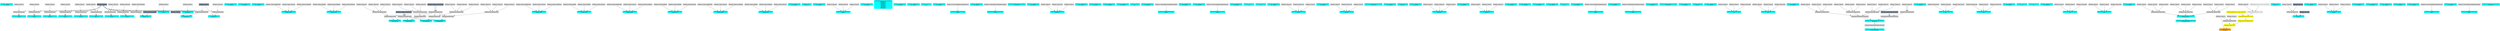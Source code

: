 digraph G {
node0 [shape="box" color="cyan" style="filled" label="VFXValue`1 Boolean (True)
_vfx_enabled_a"]
node1 [shape="box" color="cyan" style="filled" label="VFXExpressionCombine Float2
Count_a"]
node2 [shape="box" color="lightgray" style="filled" label="VFXExpressionMax Float"]
node3 [shape="box" color="lightgray" style="filled" label="VFXValue`1 Float (1)"]
node4 [shape="box" color="lightslategray" style="filled" label="VFXValue`1 Float (0)"]
node5 [shape="box" color="cyan" style="filled" label="VFXExpressionCombine Float2
Delay_a"]
node6 [shape="box" color="lightgray" style="filled" label="VFXExpressionMax Float"]
node7 [shape="box" color="lightgray" style="filled" label="VFXValue`1 Float (0)"]
node8 [shape="box" color="cyan" style="filled" label="VFXValue`1 Boolean (True)
_vfx_enabled_a"]
node9 [shape="box" color="cyan" style="filled" label="VFXExpressionCombine Float2
Count_a"]
node10 [shape="box" color="lightgray" style="filled" label="VFXExpressionMax Float"]
node11 [shape="box" color="lightgray" style="filled" label="VFXValue`1 Float (1)"]
node12 [shape="box" color="cyan" style="filled" label="VFXExpressionCombine Float2
Delay_a"]
node13 [shape="box" color="lightgray" style="filled" label="VFXExpressionMax Float"]
node14 [shape="box" color="lightgray" style="filled" label="VFXValue`1 Float (0)"]
node15 [shape="box" color="cyan" style="filled" label="VFXValue`1 Boolean (True)
_vfx_enabled_a"]
node16 [shape="box" color="cyan" style="filled" label="VFXExpressionCombine Float2
Count_a"]
node17 [shape="box" color="lightgray" style="filled" label="VFXExpressionMax Float"]
node18 [shape="box" color="lightgray" style="filled" label="VFXValue`1 Float (1)"]
node19 [shape="box" color="cyan" style="filled" label="VFXExpressionCombine Float2
Delay_a"]
node20 [shape="box" color="lightgray" style="filled" label="VFXExpressionMax Float"]
node21 [shape="box" color="lightgray" style="filled" label="VFXValue`1 Float (0)"]
node22 [shape="box" color="cyan" style="filled" label="VFXValue`1 Boolean (True)
_vfx_enabled_a"]
node23 [shape="box" color="cyan" style="filled" label="VFXExpressionCombine Float2
Count_a"]
node24 [shape="box" color="lightgray" style="filled" label="VFXExpressionMax Float"]
node25 [shape="box" color="lightgray" style="filled" label="VFXValue`1 Float (10)"]
node26 [shape="box" color="cyan" style="filled" label="VFXExpressionCombine Float2
Delay_a"]
node27 [shape="box" color="lightgray" style="filled" label="VFXExpressionMax Float"]
node28 [shape="box" color="lightgray" style="filled" label="VFXValue`1 Float (0,6)"]
node29 [shape="box" color="cyan" style="filled" label="VFXExpressionCombine Float3
bounds_center"]
node30 [shape="box" color="lightgray" style="filled" label="VFXValue`1 Float (-0,008661509)"]
node31 [shape="box" color="lightgray" style="filled" label="VFXValue`1 Float (1,401422)"]
node32 [shape="box" color="lightgray" style="filled" label="VFXValue`1 Float (-0,01848245)"]
node33 [shape="box" color="cyan" style="filled" label="VFXExpressionCombine Float3
bounds_size"]
node34 [shape="box" color="lightgray" style="filled" label="VFXValue`1 Float (3,004998)"]
node35 [shape="box" color="lightgray" style="filled" label="VFXValue`1 Float (3,960069)"]
node36 [shape="box" color="lightgray" style="filled" label="VFXValue`1 Float (3,060745)"]
node37 [shape="box" color="cyan" style="filled" label="VFXExpressionMin Float3
boundsPadding"]
node38 [shape="box" color="lightgray" style="filled" label="VFXExpressionMax Float3"]
node39 [shape="box" color="lightgray" style="filled" label="VFXExpressionCombine Float3"]
node40 [shape="box" color="lightgray" style="filled" label="VFXValue`1 Float (0,5)"]
node41 [shape="box" color="lightgray" style="filled" label="VFXValue`1 Float (0,5)"]
node42 [shape="box" color="lightgray" style="filled" label="VFXValue`1 Float (0,5)"]
node43 [shape="box" color="lightgray" style="filled" label="VFXExpressionCombine Float3"]
node44 [shape="box" color="lightslategray" style="filled" label="VFXValue`1 Float (-1,701412E+38)"]
node45 [shape="box" color="lightgray" style="filled" label="VFXExpressionCombine Float3"]
node46 [shape="box" color="lightslategray" style="filled" label="VFXValue`1 Float (1,701412E+38)"]
node47 [shape="box" color="cyan" style="filled" label="VFXExpressionCombine Float3
bounds_center"]
node48 [shape="box" color="lightgray" style="filled" label="VFXValue`1 Float (-0,008661509)"]
node49 [shape="box" color="lightgray" style="filled" label="VFXValue`1 Float (1,401422)"]
node50 [shape="box" color="lightgray" style="filled" label="VFXValue`1 Float (-0,01848245)"]
node51 [shape="box" color="cyan" style="filled" label="VFXExpressionCombine Float3
bounds_size"]
node52 [shape="box" color="lightgray" style="filled" label="VFXValue`1 Float (3,004998)"]
node53 [shape="box" color="lightgray" style="filled" label="VFXValue`1 Float (3,960069)"]
node54 [shape="box" color="lightgray" style="filled" label="VFXValue`1 Float (3,060745)"]
node55 [shape="box" color="cyan" style="filled" label="VFXExpressionMin Float3
boundsPadding"]
node56 [shape="box" color="lightgray" style="filled" label="VFXExpressionMax Float3"]
node57 [shape="box" color="lightgray" style="filled" label="VFXExpressionCombine Float3"]
node58 [shape="box" color="lightgray" style="filled" label="VFXValue`1 Float (0,5)"]
node59 [shape="box" color="lightgray" style="filled" label="VFXValue`1 Float (0,5)"]
node60 [shape="box" color="lightgray" style="filled" label="VFXValue`1 Float (0,5)"]
node61 [shape="box" color="cyan" style="filled" label="VFXExpressionCombine Float3
bounds_center"]
node62 [shape="box" color="lightgray" style="filled" label="VFXValue`1 Float (-0,008661509)"]
node63 [shape="box" color="lightgray" style="filled" label="VFXValue`1 Float (1,401422)"]
node64 [shape="box" color="lightgray" style="filled" label="VFXValue`1 Float (-0,01848245)"]
node65 [shape="box" color="cyan" style="filled" label="VFXExpressionCombine Float3
bounds_size"]
node66 [shape="box" color="lightgray" style="filled" label="VFXValue`1 Float (3,004998)"]
node67 [shape="box" color="lightgray" style="filled" label="VFXValue`1 Float (3,960069)"]
node68 [shape="box" color="lightgray" style="filled" label="VFXValue`1 Float (3,060745)"]
node69 [shape="box" color="cyan" style="filled" label="VFXExpressionMin Float3
boundsPadding"]
node70 [shape="box" color="lightgray" style="filled" label="VFXExpressionMax Float3"]
node71 [shape="box" color="lightgray" style="filled" label="VFXExpressionCombine Float3"]
node72 [shape="box" color="lightgray" style="filled" label="VFXValue`1 Float (0,5)"]
node73 [shape="box" color="lightgray" style="filled" label="VFXValue`1 Float (0,5)"]
node74 [shape="box" color="lightgray" style="filled" label="VFXValue`1 Float (0,5)"]
node75 [shape="box" color="cyan" style="filled" label="VFXExpressionCombine Float3
bounds_center"]
node76 [shape="box" color="lightgray" style="filled" label="VFXValue`1 Float (-0,008661509)"]
node77 [shape="box" color="lightgray" style="filled" label="VFXValue`1 Float (1,401422)"]
node78 [shape="box" color="lightgray" style="filled" label="VFXValue`1 Float (-0,01848245)"]
node79 [shape="box" color="cyan" style="filled" label="VFXExpressionCombine Float3
bounds_size"]
node80 [shape="box" color="lightgray" style="filled" label="VFXValue`1 Float (3,004998)"]
node81 [shape="box" color="lightgray" style="filled" label="VFXValue`1 Float (3,960069)"]
node82 [shape="box" color="lightgray" style="filled" label="VFXValue`1 Float (3,060745)"]
node83 [shape="box" color="cyan" style="filled" label="VFXExpressionMin Float3
boundsPadding"]
node84 [shape="box" color="lightgray" style="filled" label="VFXExpressionMax Float3"]
node85 [shape="box" color="lightgray" style="filled" label="VFXExpressionCombine Float3"]
node86 [shape="box" color="lightgray" style="filled" label="VFXValue`1 Float (0,5)"]
node87 [shape="box" color="lightgray" style="filled" label="VFXValue`1 Float (0,5)"]
node88 [shape="box" color="lightgray" style="filled" label="VFXValue`1 Float (0,5)"]
node89 [shape="box" color="cyan" style="filled" label="VFXValue`1 Boolean (True)
_vfx_enabled_a"]
node90 [shape="box" color="cyan" style="filled" label="VFXValue`1 Float (1)
Lifetime_a"]
node91 [shape="box" color="cyan" style="filled" label="VFXValue`1 Boolean (True)
_vfx_enabled_b"]
node92 [shape="box" color="cyan" style="filled" label="VFXExpressionCombine Float3
Angle_b"]
node93 [shape="box" color="lightgray" style="filled" label="VFXValue`1 Float (90)"]
node94 [shape="box" color="lightgray" style="filled" label="VFXValue`1 Float (0)"]
node95 [shape="box" color="lightgray" style="filled" label="VFXValue`1 Float (0)"]
node96 [shape="box" color="cyan" style="filled" label="VFXValue`1 Boolean (True)
_vfx_enabled_a"]
node97 [shape="box" color="cyan" style="filled" label="VFXBuiltInExpression Float (DeltaTime)
deltaTime_a
deltaTime_b
deltaTime_c
deltaTime_c
deltaTime_d
deltaTime_a
deltaTime_c
deltaTime_d"]
node98 [shape="box" color="cyan" style="filled" label="VFXValue`1 Boolean (True)
_vfx_enabled_b"]
node99 [shape="box" color="cyan" style="filled" label="VFXValue`1 Boolean (True)
_vfx_enabled_a"]
node100 [shape="box" color="cyan" style="filled" label="VFXValue`1 Float (7,5)
Size_a"]
node101 [shape="box" color="cyan" style="filled" label="VFXValue`1 Boolean (True)
_vfx_enabled_b"]
node102 [shape="box" color="cyan" style="filled" label="VFXExpressionBakeCurve Float4
Size_b"]
node103 [shape="box" color="lightgray" style="filled" label="VFXValue`1 Curve (UnityEngine.AnimationCurve)"]
node104 [shape="box" color="cyan" style="filled" label="VFXValue`1 Boolean (True)
_vfx_enabled_c"]
node105 [shape="box" color="cyan" style="filled" label="VFXExpressionBakeGradient Float3
Color_c"]
node106 [shape="box" color="lightgray" style="filled" label="VFXValue`1 ColorGradient (UnityEngine.Gradient)"]
node107 [shape="box" color="cyan" style="filled" label="VFXTexture2DValue Texture2D (58676)
mainTexture"]
node108 [shape="box" color="cyan" style="filled" label="VFXValue`1 Boolean (True)
_vfx_enabled_a"]
node109 [shape="box" color="cyan" style="filled" label="VFXExpressionCombine Float3
Velocity_a"]
node110 [shape="box" color="lightgray" style="filled" label="VFXValue`1 Float (0)"]
node111 [shape="box" color="lightgray" style="filled" label="VFXValue`1 Float (0,01)"]
node112 [shape="box" color="lightgray" style="filled" label="VFXValue`1 Float (0)"]
node113 [shape="box" color="cyan" style="filled" label="VFXValue`1 Boolean (True)
_vfx_enabled_b"]
node114 [shape="box" color="cyan" style="filled" label="VFXValue`1 Boolean (True)
_vfx_enabled_c"]
node115 [shape="box" color="cyan" style="filled" label="VFXValue`1 Boolean (True)
_vfx_enabled_d"]
node116 [shape="box" color="cyan" style="filled" label="VFXValue`1 Boolean (True)
_vfx_enabled_a"]
node117 [shape="box" color="cyan" style="filled" label="VFXValue`1 Float (3)
Size_a"]
node118 [shape="box" color="cyan" style="filled" label="VFXValue`1 Boolean (True)
_vfx_enabled_b"]
node119 [shape="box" color="cyan" style="filled" label="VFXExpressionBakeGradient Float3
Color_b"]
node120 [shape="box" color="lightgray" style="filled" label="VFXValue`1 ColorGradient (UnityEngine.Gradient)"]
node121 [shape="box" color="cyan" style="filled" label="VFXValue`1 Boolean (True)
_vfx_enabled_c"]
node122 [shape="box" color="cyan" style="filled" label="VFXValue`1 Boolean (True)
_vfx_enabled_d"]
node123 [shape="box" color="cyan" style="filled" label="VFXExpressionBakeCurve Float4
Size_d"]
node124 [shape="box" color="lightgray" style="filled" label="VFXValue`1 Curve (UnityEngine.AnimationCurve)"]
node125 [shape="box" color="cyan" style="filled" label="VFXValue`1 Boolean (True)
_vfx_enabled_e"]
node126 [shape="box" color="cyan" style="filled" label="VFXValue`1 Float (0,1)
A_e"]
node127 [shape="box" color="cyan" style="filled" label="VFXValue`1 Float (0,2)
B_e"]
node128 [shape="box" color="cyan" style="filled" label="VFXValue`1 Boolean (True)
_vfx_enabled_f"]
node129 [shape="box" color="cyan" style="filled" label="VFXExpressionCombine Float3
Scale_f"]
node130 [shape="box" color="lightgray" style="filled" label="VFXValue`1 Float (1,9)"]
node131 [shape="box" color="lightgray" style="filled" label="VFXValue`1 Float (1,52)"]
node132 [shape="box" color="lightgray" style="filled" label="VFXValue`1 Float (1)"]
node133 [shape="box" color="cyan" style="filled" label="VFXValue`1 Boolean (True)
_vfx_enabled_g"]
node134 [shape="box" color="cyan" style="filled" label="VFXExpressionCombine Float3
Pivot_g"]
node135 [shape="box" color="lightgray" style="filled" label="VFXValue`1 Float (0)"]
node136 [shape="box" color="lightgray" style="filled" label="VFXValue`1 Float (-0,3)"]
node137 [shape="box" color="lightgray" style="filled" label="VFXValue`1 Float (0)"]
node138 [shape="box" color="cyan" style="filled" label="VFXTexture2DValue Texture2D (59038)
mainTexture"]
node139 [shape="box" color="cyan" style="filled" label="VFXValue`1 Boolean (True)
_vfx_enabled_a"]
node140 [shape="box" color="cyan" style="filled" label="VFXValue`1 Float (0,8)
Lifetime_a"]
node141 [shape="box" color="cyan" style="filled" label="VFXValue`1 Boolean (True)
_vfx_enabled_a"]
node142 [shape="box" color="cyan" style="filled" label="VFXExpressionCombine Float3
Velocity_a"]
node143 [shape="box" color="lightgray" style="filled" label="VFXValue`1 Float (0)"]
node144 [shape="box" color="lightgray" style="filled" label="VFXValue`1 Float (0,2)"]
node145 [shape="box" color="lightgray" style="filled" label="VFXValue`1 Float (0)"]
node146 [shape="box" color="cyan" style="filled" label="VFXValue`1 Boolean (True)
_vfx_enabled_b"]
node147 [shape="box" color="cyan" style="filled" label="VFXExpressionCombine Float3
Angle_b"]
node148 [shape="box" color="lightgray" style="filled" label="VFXValue`1 Float (0)"]
node149 [shape="box" color="lightgray" style="filled" label="VFXValue`1 Float (0)"]
node150 [shape="box" color="lightgray" style="filled" label="VFXValue`1 Float (0,7)"]
node151 [shape="box" color="cyan" style="filled" label="VFXValue`1 Boolean (True)
_vfx_enabled_c"]
node152 [shape="box" color="cyan" style="filled" label="VFXValue`1 Boolean (True)
_vfx_enabled_d"]
node153 [shape="box" color="cyan" style="filled" label="VFXValue`1 Boolean (True)
_vfx_enabled_e"]
node154 [shape="box" color="cyan" style="filled" label="VFXValue`1 Boolean (True)
_vfx_enabled_a"]
node155 [shape="box" color="cyan" style="filled" label="VFXValue`1 Float (1)
Size_a"]
node156 [shape="box" color="cyan" style="filled" label="VFXValue`1 Boolean (True)
_vfx_enabled_b"]
node157 [shape="box" color="cyan" style="filled" label="VFXExpressionBakeCurve Float4
Size_b"]
node158 [shape="box" color="lightgray" style="filled" label="VFXValue`1 Curve (UnityEngine.AnimationCurve)"]
node159 [shape="box" color="cyan" style="filled" label="VFXValue`1 Boolean (True)
_vfx_enabled_c"]
node160 [shape="box" color="cyan" style="filled" label="VFXExpressionBakeGradient Float3
Color_c"]
node161 [shape="box" color="lightgray" style="filled" label="VFXValue`1 ColorGradient (UnityEngine.Gradient)"]
node162 [shape="box" color="cyan" style="filled" label="VFXValue`1 Boolean (True)
_vfx_enabled_d"]
node163 [shape="box" color="cyan" style="filled" label="VFXTexture2DValue Texture2D (43492)
mainTexture"]
node164 [shape="box" color="cyan" style="filled" label="VFXValue`1 Boolean (True)
_vfx_enabled_a"]
node165 [shape="box" color="cyan" style="filled" label="VFXValue`1 Float (0,8)
Lifetime_a"]
node166 [shape="box" color="cyan" style="filled" label="VFXValue`1 Boolean (True)
_vfx_enabled_b"]
node167 [shape="box" color="cyan" style="filled" label="VFXExpressionCombine Float3
A_b"]
node168 [shape="box" color="lightgray" style="filled" label="VFXValue`1 Float (0)"]
node169 [shape="box" color="lightgray" style="filled" label="VFXValue`1 Float (0)"]
node170 [shape="box" color="lightgray" style="filled" label="VFXValue`1 Float (360)"]
node171 [shape="box" color="cyan" style="filled" label="VFXExpressionCombine Float3
B_b"]
node172 [shape="box" color="lightgray" style="filled" label="VFXValue`1 Float (0)"]
node173 [shape="box" color="lightgray" style="filled" label="VFXValue`1 Float (0)"]
node174 [shape="box" color="lightgray" style="filled" label="VFXValue`1 Float (-360)"]
node175 [shape="box" color="cyan" style="filled" label="VFXValue`1 Boolean (True)
_vfx_enabled_a"]
node176 [shape="box" color="cyan" style="filled" label="VFXExpressionMin Float
arcSphere_arc_a"]
node177 [shape="box" color="lightgray" style="filled" label="VFXExpressionMax Float"]
node178 [shape="box" color="lightgray" style="filled" label="VFXValue`1 Float (6,283185)"]
node179 [shape="box" color="lightslategray" style="filled" label="VFXValue`1 Float (6,283185)"]
node180 [shape="box" color="cyan" style="filled" label="VFXExpressionTransformMatrix Matrix4x4
transform_a"]
node181 [shape="box" color="lightgray" style="filled" label="VFXExpressionTRSToMatrix Matrix4x4"]
node182 [shape="box" color="lightgray" style="filled" label="VFXExpressionCombine Float3"]
node183 [shape="box" color="lightgray" style="filled" label="VFXValue`1 Float (0)"]
node184 [shape="box" color="lightgray" style="filled" label="VFXValue`1 Float (1)"]
node185 [shape="box" color="lightgray" style="filled" label="VFXValue`1 Float (0)"]
node186 [shape="box" color="lightgray" style="filled" label="VFXExpressionCombine Float3"]
node187 [shape="box" color="lightgray" style="filled" label="VFXValue`1 Float (0)"]
node188 [shape="box" color="lightgray" style="filled" label="VFXValue`1 Float (0)"]
node189 [shape="box" color="lightgray" style="filled" label="VFXValue`1 Float (0)"]
node190 [shape="box" color="lightgray" style="filled" label="VFXExpressionCombine Float3"]
node191 [shape="box" color="lightgray" style="filled" label="VFXValue`1 Float (1)"]
node192 [shape="box" color="lightgray" style="filled" label="VFXValue`1 Float (1,2)"]
node193 [shape="box" color="lightgray" style="filled" label="VFXValue`1 Float (1,2)"]
node194 [shape="box" color="lightgray" style="filled" label="VFXExpressionTRSToMatrix Matrix4x4"]
node195 [shape="box" color="lightslategray" style="filled" label="VFXValue`1 Float3 ((0.00, 0.00, 0.00))"]
node196 [shape="box" color="lightgray" style="filled" label="VFXExpressionCombine Float3"]
node197 [shape="box" color="lightgray" style="filled" label="VFXValue`1 Float (0,7)"]
node198 [shape="box" color="cyan" style="filled" label="VFXExpressionTransposeMatrix Matrix4x4
inverseTranspose_a"]
node199 [shape="box" color="lightgray" style="filled" label="VFXExpressionInverseTRSMatrix Matrix4x4"]
node200 [shape="box" color="cyan" style="filled" label="VFXExpressionPow Float
volumeFactor_a"]
node201 [shape="box" color="lightgray" style="filled" label="VFXExpressionSubtract Float"]
node202 [shape="box" color="lightslategray" style="filled" label="VFXValue`1 Float (1)"]
node203 [shape="box" color="lightslategray" style="filled" label="VFXValue`1 Float (3)"]
node204 [shape="box" color="cyan" style="filled" label="VFXValue`1 Boolean (True)
_vfx_enabled_b"]
node205 [shape="box" color="cyan" style="filled" label="VFXExpressionCombine Float3
A_b"]
node206 [shape="box" color="lightgray" style="filled" label="VFXValue`1 Float (-0,333)"]
node207 [shape="box" color="lightgray" style="filled" label="VFXValue`1 Float (0,2)"]
node208 [shape="box" color="lightgray" style="filled" label="VFXValue`1 Float (-0,333)"]
node209 [shape="box" color="cyan" style="filled" label="VFXExpressionCombine Float3
B_b"]
node210 [shape="box" color="lightgray" style="filled" label="VFXValue`1 Float (0,333)"]
node211 [shape="box" color="lightgray" style="filled" label="VFXValue`1 Float (1)"]
node212 [shape="box" color="lightgray" style="filled" label="VFXValue`1 Float (0,333)"]
node213 [shape="box" color="cyan" style="filled" label="VFXValue`1 Boolean (True)
_vfx_enabled_c"]
node214 [shape="box" color="cyan" style="filled" label="VFXValue`1 Float (0,8)
A_c"]
node215 [shape="box" color="cyan" style="filled" label="VFXValue`1 Float (1,6)
B_c"]
node216 [shape="box" color="cyan" style="filled" label="VFXValue`1 Boolean (True)
_vfx_enabled_d"]
node217 [shape="box" color="cyan" style="filled" label="VFXExpressionCombine Float3
A_d"]
node218 [shape="box" color="lightgray" style="filled" label="VFXValue`1 Float (0)"]
node219 [shape="box" color="lightgray" style="filled" label="VFXValue`1 Float (0)"]
node220 [shape="box" color="lightgray" style="filled" label="VFXValue`1 Float (360)"]
node221 [shape="box" color="cyan" style="filled" label="VFXExpressionCombine Float3
B_d"]
node222 [shape="box" color="lightgray" style="filled" label="VFXValue`1 Float (0)"]
node223 [shape="box" color="lightgray" style="filled" label="VFXValue`1 Float (0)"]
node224 [shape="box" color="lightgray" style="filled" label="VFXValue`1 Float (-360)"]
node225 [shape="box" color="cyan" style="filled" label="VFXValue`1 Boolean (True)
_vfx_enabled_a"]
node226 [shape="box" color="cyan" style="filled" label="VFXExpressionInverseTRSMatrix Matrix4x4
InvFieldTransform_a"]
node227 [shape="box" color="cyan" style="filled" label="VFXExpressionTRSToMatrix Matrix4x4
FieldTransform_a"]
node228 [shape="box" color="lightgray" style="filled" label="VFXExpressionCombine Float3"]
node229 [shape="box" color="lightgray" style="filled" label="VFXValue`1 Float (0)"]
node230 [shape="box" color="lightgray" style="filled" label="VFXValue`1 Float (0)"]
node231 [shape="box" color="lightgray" style="filled" label="VFXValue`1 Float (0)"]
node232 [shape="box" color="lightgray" style="filled" label="VFXExpressionCombine Float3"]
node233 [shape="box" color="lightgray" style="filled" label="VFXValue`1 Float (0)"]
node234 [shape="box" color="lightgray" style="filled" label="VFXValue`1 Float (0)"]
node235 [shape="box" color="lightgray" style="filled" label="VFXValue`1 Float (0)"]
node236 [shape="box" color="lightgray" style="filled" label="VFXExpressionCombine Float3"]
node237 [shape="box" color="lightgray" style="filled" label="VFXValue`1 Float (1)"]
node238 [shape="box" color="lightgray" style="filled" label="VFXValue`1 Float (1)"]
node239 [shape="box" color="lightgray" style="filled" label="VFXValue`1 Float (1)"]
node240 [shape="box" color="orange" style="filled" label="VFXExpressionAdd Float
Intensity_a"]
node241 [shape="box" color="lightgray" style="filled" label="VFXValue`1 Float (1)"]
node242 [shape="box" color="yellow" style="filled" label="VFXExpressionMul Float"]
node243 [shape="box" color="yellow" style="filled" label="VFXExpressionFixedRandom Float"]
node244 [shape="box" color="yellow" style="filled" label="VFXExpressionBitwiseXor Uint32"]
node245 [shape="box" color="yellow" style="filled" label="VFXAttributeExpression Uint32 (particleId)"]
node246 [shape="box" label="VFXExpressionBitwiseXor Uint32"]
node247 [shape="box" color="lightgray" style="filled" label="VFXValue`1 Uint32 (0)"]
node248 [shape="box" label="VFXBuiltInExpression Uint32 (SystemSeed)"]
node249 [shape="box" color="lightgray" style="filled" label="VFXExpressionSubtract Float"]
node250 [shape="box" color="lightgray" style="filled" label="VFXValue`1 Float (3)"]
node251 [shape="box" color="cyan" style="filled" label="VFXExpressionMax Float
Drag_a"]
node252 [shape="box" color="lightgray" style="filled" label="VFXValue`1 Float (1)"]
node253 [shape="box" color="cyan" style="filled" label="VFXValue`1 Float (1)
frequency_a"]
node254 [shape="box" color="cyan" style="filled" label="VFXExpressionMin Int32
octaves_a"]
node255 [shape="box" color="lightgray" style="filled" label="VFXExpressionMax Int32"]
node256 [shape="box" color="lightgray" style="filled" label="VFXValue`1 Int32 (1)"]
node257 [shape="box" color="lightslategray" style="filled" label="VFXValue`1 Int32 (1)"]
node258 [shape="box" color="lightslategray" style="filled" label="VFXValue`1 Int32 (8)"]
node259 [shape="box" color="cyan" style="filled" label="VFXExpressionMin Float
roughness_a"]
node260 [shape="box" color="lightgray" style="filled" label="VFXExpressionMax Float"]
node261 [shape="box" color="lightgray" style="filled" label="VFXValue`1 Float (0,5)"]
node262 [shape="box" color="cyan" style="filled" label="VFXExpressionMax Float
lacunarity_a"]
node263 [shape="box" color="lightgray" style="filled" label="VFXValue`1 Float (2)"]
node264 [shape="box" color="cyan" style="filled" label="VFXValue`1 Boolean (True)
_vfx_enabled_b"]
node265 [shape="box" color="cyan" style="filled" label="VFXExpressionCombine Float3
Angle_b"]
node266 [shape="box" color="lightgray" style="filled" label="VFXValue`1 Float (0)"]
node267 [shape="box" color="lightgray" style="filled" label="VFXValue`1 Float (0)"]
node268 [shape="box" color="lightgray" style="filled" label="VFXValue`1 Float (0,5)"]
node269 [shape="box" color="cyan" style="filled" label="VFXValue`1 Boolean (True)
_vfx_enabled_c"]
node270 [shape="box" color="cyan" style="filled" label="VFXValue`1 Boolean (True)
_vfx_enabled_d"]
node271 [shape="box" color="cyan" style="filled" label="VFXValue`1 Boolean (True)
_vfx_enabled_e"]
node272 [shape="box" color="cyan" style="filled" label="VFXValue`1 Boolean (True)
_vfx_enabled_a"]
node273 [shape="box" color="cyan" style="filled" label="VFXValue`1 Boolean (True)
_vfx_enabled_b"]
node274 [shape="box" color="cyan" style="filled" label="VFXExpressionBakeCurve Float4
Size_b"]
node275 [shape="box" color="lightgray" style="filled" label="VFXValue`1 Curve (UnityEngine.AnimationCurve)"]
node276 [shape="box" color="cyan" style="filled" label="VFXValue`1 Boolean (True)
_vfx_enabled_c"]
node277 [shape="box" color="cyan" style="filled" label="VFXExpressionBakeGradient Float3
Color_c"]
node278 [shape="box" color="lightgray" style="filled" label="VFXValue`1 ColorGradient (UnityEngine.Gradient)"]
node279 [shape="box" color="cyan" style="filled" label="VFXTexture2DValue Texture2D (43492)
mainTexture"]
node2 -> node1 [headlabel="0"]
node2 -> node1 [headlabel="1"]
node3 -> node2 [headlabel="0"]
node4 -> node2 [headlabel="1"]
node6 -> node5 [headlabel="0"]
node6 -> node5 [headlabel="1"]
node7 -> node6 [headlabel="0"]
node4 -> node6 [headlabel="1"]
node10 -> node9 [headlabel="0"]
node10 -> node9 [headlabel="1"]
node11 -> node10 [headlabel="0"]
node4 -> node10 [headlabel="1"]
node13 -> node12 [headlabel="0"]
node13 -> node12 [headlabel="1"]
node14 -> node13 [headlabel="0"]
node4 -> node13 [headlabel="1"]
node17 -> node16 [headlabel="0"]
node17 -> node16 [headlabel="1"]
node18 -> node17 [headlabel="0"]
node4 -> node17 [headlabel="1"]
node20 -> node19 [headlabel="0"]
node20 -> node19 [headlabel="1"]
node21 -> node20 [headlabel="0"]
node4 -> node20 [headlabel="1"]
node24 -> node23 [headlabel="0"]
node24 -> node23 [headlabel="1"]
node25 -> node24 [headlabel="0"]
node4 -> node24 [headlabel="1"]
node27 -> node26 [headlabel="0"]
node27 -> node26 [headlabel="1"]
node28 -> node27 [headlabel="0"]
node4 -> node27 [headlabel="1"]
node30 -> node29 [headlabel="0"]
node31 -> node29 [headlabel="1"]
node32 -> node29 [headlabel="2"]
node34 -> node33 [headlabel="0"]
node35 -> node33 [headlabel="1"]
node36 -> node33 [headlabel="2"]
node38 -> node37 [headlabel="0"]
node45 -> node37 [headlabel="1"]
node39 -> node38 [headlabel="0"]
node43 -> node38 [headlabel="1"]
node40 -> node39 [headlabel="0"]
node41 -> node39 [headlabel="1"]
node42 -> node39 [headlabel="2"]
node44 -> node43 [headlabel="0"]
node44 -> node43 [headlabel="1"]
node44 -> node43 [headlabel="2"]
node46 -> node45 [headlabel="0"]
node46 -> node45 [headlabel="1"]
node46 -> node45 [headlabel="2"]
node48 -> node47 [headlabel="0"]
node49 -> node47 [headlabel="1"]
node50 -> node47 [headlabel="2"]
node52 -> node51 [headlabel="0"]
node53 -> node51 [headlabel="1"]
node54 -> node51 [headlabel="2"]
node56 -> node55 [headlabel="0"]
node45 -> node55 [headlabel="1"]
node57 -> node56 [headlabel="0"]
node43 -> node56 [headlabel="1"]
node58 -> node57 [headlabel="0"]
node59 -> node57 [headlabel="1"]
node60 -> node57 [headlabel="2"]
node62 -> node61 [headlabel="0"]
node63 -> node61 [headlabel="1"]
node64 -> node61 [headlabel="2"]
node66 -> node65 [headlabel="0"]
node67 -> node65 [headlabel="1"]
node68 -> node65 [headlabel="2"]
node70 -> node69 [headlabel="0"]
node45 -> node69 [headlabel="1"]
node71 -> node70 [headlabel="0"]
node43 -> node70 [headlabel="1"]
node72 -> node71 [headlabel="0"]
node73 -> node71 [headlabel="1"]
node74 -> node71 [headlabel="2"]
node76 -> node75 [headlabel="0"]
node77 -> node75 [headlabel="1"]
node78 -> node75 [headlabel="2"]
node80 -> node79 [headlabel="0"]
node81 -> node79 [headlabel="1"]
node82 -> node79 [headlabel="2"]
node84 -> node83 [headlabel="0"]
node45 -> node83 [headlabel="1"]
node85 -> node84 [headlabel="0"]
node43 -> node84 [headlabel="1"]
node86 -> node85 [headlabel="0"]
node87 -> node85 [headlabel="1"]
node88 -> node85 [headlabel="2"]
node93 -> node92 [headlabel="0"]
node94 -> node92 [headlabel="1"]
node95 -> node92 [headlabel="2"]
node103 -> node102 
node106 -> node105 
node110 -> node109 [headlabel="0"]
node111 -> node109 [headlabel="1"]
node112 -> node109 [headlabel="2"]
node120 -> node119 
node124 -> node123 
node130 -> node129 [headlabel="0"]
node131 -> node129 [headlabel="1"]
node132 -> node129 [headlabel="2"]
node135 -> node134 [headlabel="0"]
node136 -> node134 [headlabel="1"]
node137 -> node134 [headlabel="2"]
node143 -> node142 [headlabel="0"]
node144 -> node142 [headlabel="1"]
node145 -> node142 [headlabel="2"]
node148 -> node147 [headlabel="0"]
node149 -> node147 [headlabel="1"]
node150 -> node147 [headlabel="2"]
node158 -> node157 
node161 -> node160 
node168 -> node167 [headlabel="0"]
node169 -> node167 [headlabel="1"]
node170 -> node167 [headlabel="2"]
node172 -> node171 [headlabel="0"]
node173 -> node171 [headlabel="1"]
node174 -> node171 [headlabel="2"]
node177 -> node176 [headlabel="0"]
node179 -> node176 [headlabel="1"]
node178 -> node177 [headlabel="0"]
node4 -> node177 [headlabel="1"]
node181 -> node180 [headlabel="0"]
node194 -> node180 [headlabel="1"]
node182 -> node181 [headlabel="0"]
node186 -> node181 [headlabel="1"]
node190 -> node181 [headlabel="2"]
node183 -> node182 [headlabel="0"]
node184 -> node182 [headlabel="1"]
node185 -> node182 [headlabel="2"]
node187 -> node186 [headlabel="0"]
node188 -> node186 [headlabel="1"]
node189 -> node186 [headlabel="2"]
node191 -> node190 [headlabel="0"]
node192 -> node190 [headlabel="1"]
node193 -> node190 [headlabel="2"]
node195 -> node194 [headlabel="0"]
node195 -> node194 [headlabel="1"]
node196 -> node194 [headlabel="2"]
node197 -> node196 [headlabel="0"]
node197 -> node196 [headlabel="1"]
node197 -> node196 [headlabel="2"]
node199 -> node198 
node180 -> node199 
node201 -> node200 [headlabel="0"]
node203 -> node200 [headlabel="1"]
node202 -> node201 [headlabel="0"]
node4 -> node201 [headlabel="1"]
node206 -> node205 [headlabel="0"]
node207 -> node205 [headlabel="1"]
node208 -> node205 [headlabel="2"]
node210 -> node209 [headlabel="0"]
node211 -> node209 [headlabel="1"]
node212 -> node209 [headlabel="2"]
node218 -> node217 [headlabel="0"]
node219 -> node217 [headlabel="1"]
node220 -> node217 [headlabel="2"]
node222 -> node221 [headlabel="0"]
node223 -> node221 [headlabel="1"]
node224 -> node221 [headlabel="2"]
node227 -> node226 
node228 -> node227 [headlabel="0"]
node232 -> node227 [headlabel="1"]
node236 -> node227 [headlabel="2"]
node229 -> node228 [headlabel="0"]
node230 -> node228 [headlabel="1"]
node231 -> node228 [headlabel="2"]
node233 -> node232 [headlabel="0"]
node234 -> node232 [headlabel="1"]
node235 -> node232 [headlabel="2"]
node237 -> node236 [headlabel="0"]
node238 -> node236 [headlabel="1"]
node239 -> node236 [headlabel="2"]
node241 -> node240 [headlabel="0"]
node242 -> node240 [headlabel="1"]
node243 -> node242 [headlabel="0"]
node249 -> node242 [headlabel="1"]
node244 -> node243 
node245 -> node244 [headlabel="0"]
node246 -> node244 [headlabel="1"]
node247 -> node246 [headlabel="0"]
node248 -> node246 [headlabel="1"]
node250 -> node249 [headlabel="0"]
node241 -> node249 [headlabel="1"]
node252 -> node251 [headlabel="0"]
node4 -> node251 [headlabel="1"]
node255 -> node254 [headlabel="0"]
node258 -> node254 [headlabel="1"]
node256 -> node255 [headlabel="0"]
node257 -> node255 [headlabel="1"]
node260 -> node259 [headlabel="0"]
node202 -> node259 [headlabel="1"]
node261 -> node260 [headlabel="0"]
node4 -> node260 [headlabel="1"]
node263 -> node262 [headlabel="0"]
node4 -> node262 [headlabel="1"]
node266 -> node265 [headlabel="0"]
node267 -> node265 [headlabel="1"]
node268 -> node265 [headlabel="2"]
node275 -> node274 
node278 -> node277 
}
